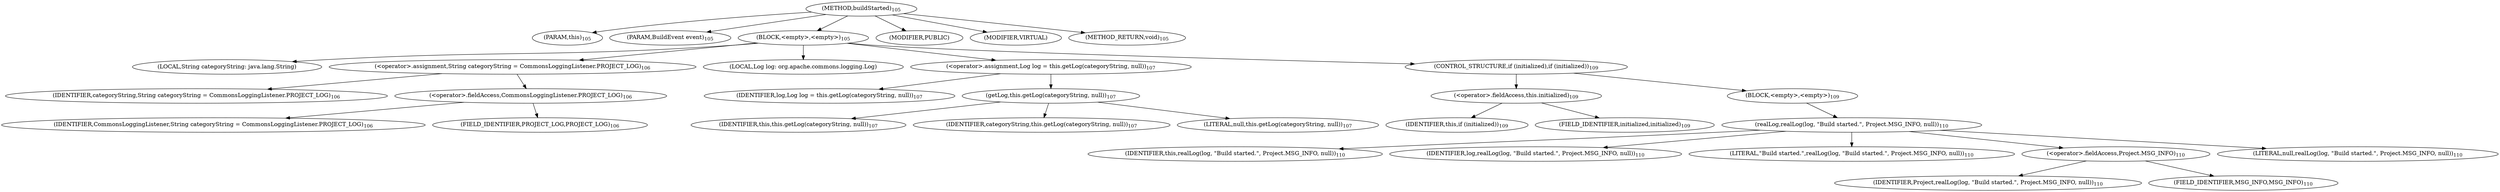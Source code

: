 digraph "buildStarted" {  
"177" [label = <(METHOD,buildStarted)<SUB>105</SUB>> ]
"4" [label = <(PARAM,this)<SUB>105</SUB>> ]
"178" [label = <(PARAM,BuildEvent event)<SUB>105</SUB>> ]
"179" [label = <(BLOCK,&lt;empty&gt;,&lt;empty&gt;)<SUB>105</SUB>> ]
"180" [label = <(LOCAL,String categoryString: java.lang.String)> ]
"181" [label = <(&lt;operator&gt;.assignment,String categoryString = CommonsLoggingListener.PROJECT_LOG)<SUB>106</SUB>> ]
"182" [label = <(IDENTIFIER,categoryString,String categoryString = CommonsLoggingListener.PROJECT_LOG)<SUB>106</SUB>> ]
"183" [label = <(&lt;operator&gt;.fieldAccess,CommonsLoggingListener.PROJECT_LOG)<SUB>106</SUB>> ]
"184" [label = <(IDENTIFIER,CommonsLoggingListener,String categoryString = CommonsLoggingListener.PROJECT_LOG)<SUB>106</SUB>> ]
"185" [label = <(FIELD_IDENTIFIER,PROJECT_LOG,PROJECT_LOG)<SUB>106</SUB>> ]
"186" [label = <(LOCAL,Log log: org.apache.commons.logging.Log)> ]
"187" [label = <(&lt;operator&gt;.assignment,Log log = this.getLog(categoryString, null))<SUB>107</SUB>> ]
"188" [label = <(IDENTIFIER,log,Log log = this.getLog(categoryString, null))<SUB>107</SUB>> ]
"189" [label = <(getLog,this.getLog(categoryString, null))<SUB>107</SUB>> ]
"3" [label = <(IDENTIFIER,this,this.getLog(categoryString, null))<SUB>107</SUB>> ]
"190" [label = <(IDENTIFIER,categoryString,this.getLog(categoryString, null))<SUB>107</SUB>> ]
"191" [label = <(LITERAL,null,this.getLog(categoryString, null))<SUB>107</SUB>> ]
"192" [label = <(CONTROL_STRUCTURE,if (initialized),if (initialized))<SUB>109</SUB>> ]
"193" [label = <(&lt;operator&gt;.fieldAccess,this.initialized)<SUB>109</SUB>> ]
"194" [label = <(IDENTIFIER,this,if (initialized))<SUB>109</SUB>> ]
"195" [label = <(FIELD_IDENTIFIER,initialized,initialized)<SUB>109</SUB>> ]
"196" [label = <(BLOCK,&lt;empty&gt;,&lt;empty&gt;)<SUB>109</SUB>> ]
"197" [label = <(realLog,realLog(log, &quot;Build started.&quot;, Project.MSG_INFO, null))<SUB>110</SUB>> ]
"5" [label = <(IDENTIFIER,this,realLog(log, &quot;Build started.&quot;, Project.MSG_INFO, null))<SUB>110</SUB>> ]
"198" [label = <(IDENTIFIER,log,realLog(log, &quot;Build started.&quot;, Project.MSG_INFO, null))<SUB>110</SUB>> ]
"199" [label = <(LITERAL,&quot;Build started.&quot;,realLog(log, &quot;Build started.&quot;, Project.MSG_INFO, null))<SUB>110</SUB>> ]
"200" [label = <(&lt;operator&gt;.fieldAccess,Project.MSG_INFO)<SUB>110</SUB>> ]
"201" [label = <(IDENTIFIER,Project,realLog(log, &quot;Build started.&quot;, Project.MSG_INFO, null))<SUB>110</SUB>> ]
"202" [label = <(FIELD_IDENTIFIER,MSG_INFO,MSG_INFO)<SUB>110</SUB>> ]
"203" [label = <(LITERAL,null,realLog(log, &quot;Build started.&quot;, Project.MSG_INFO, null))<SUB>110</SUB>> ]
"204" [label = <(MODIFIER,PUBLIC)> ]
"205" [label = <(MODIFIER,VIRTUAL)> ]
"206" [label = <(METHOD_RETURN,void)<SUB>105</SUB>> ]
  "177" -> "4" 
  "177" -> "178" 
  "177" -> "179" 
  "177" -> "204" 
  "177" -> "205" 
  "177" -> "206" 
  "179" -> "180" 
  "179" -> "181" 
  "179" -> "186" 
  "179" -> "187" 
  "179" -> "192" 
  "181" -> "182" 
  "181" -> "183" 
  "183" -> "184" 
  "183" -> "185" 
  "187" -> "188" 
  "187" -> "189" 
  "189" -> "3" 
  "189" -> "190" 
  "189" -> "191" 
  "192" -> "193" 
  "192" -> "196" 
  "193" -> "194" 
  "193" -> "195" 
  "196" -> "197" 
  "197" -> "5" 
  "197" -> "198" 
  "197" -> "199" 
  "197" -> "200" 
  "197" -> "203" 
  "200" -> "201" 
  "200" -> "202" 
}
